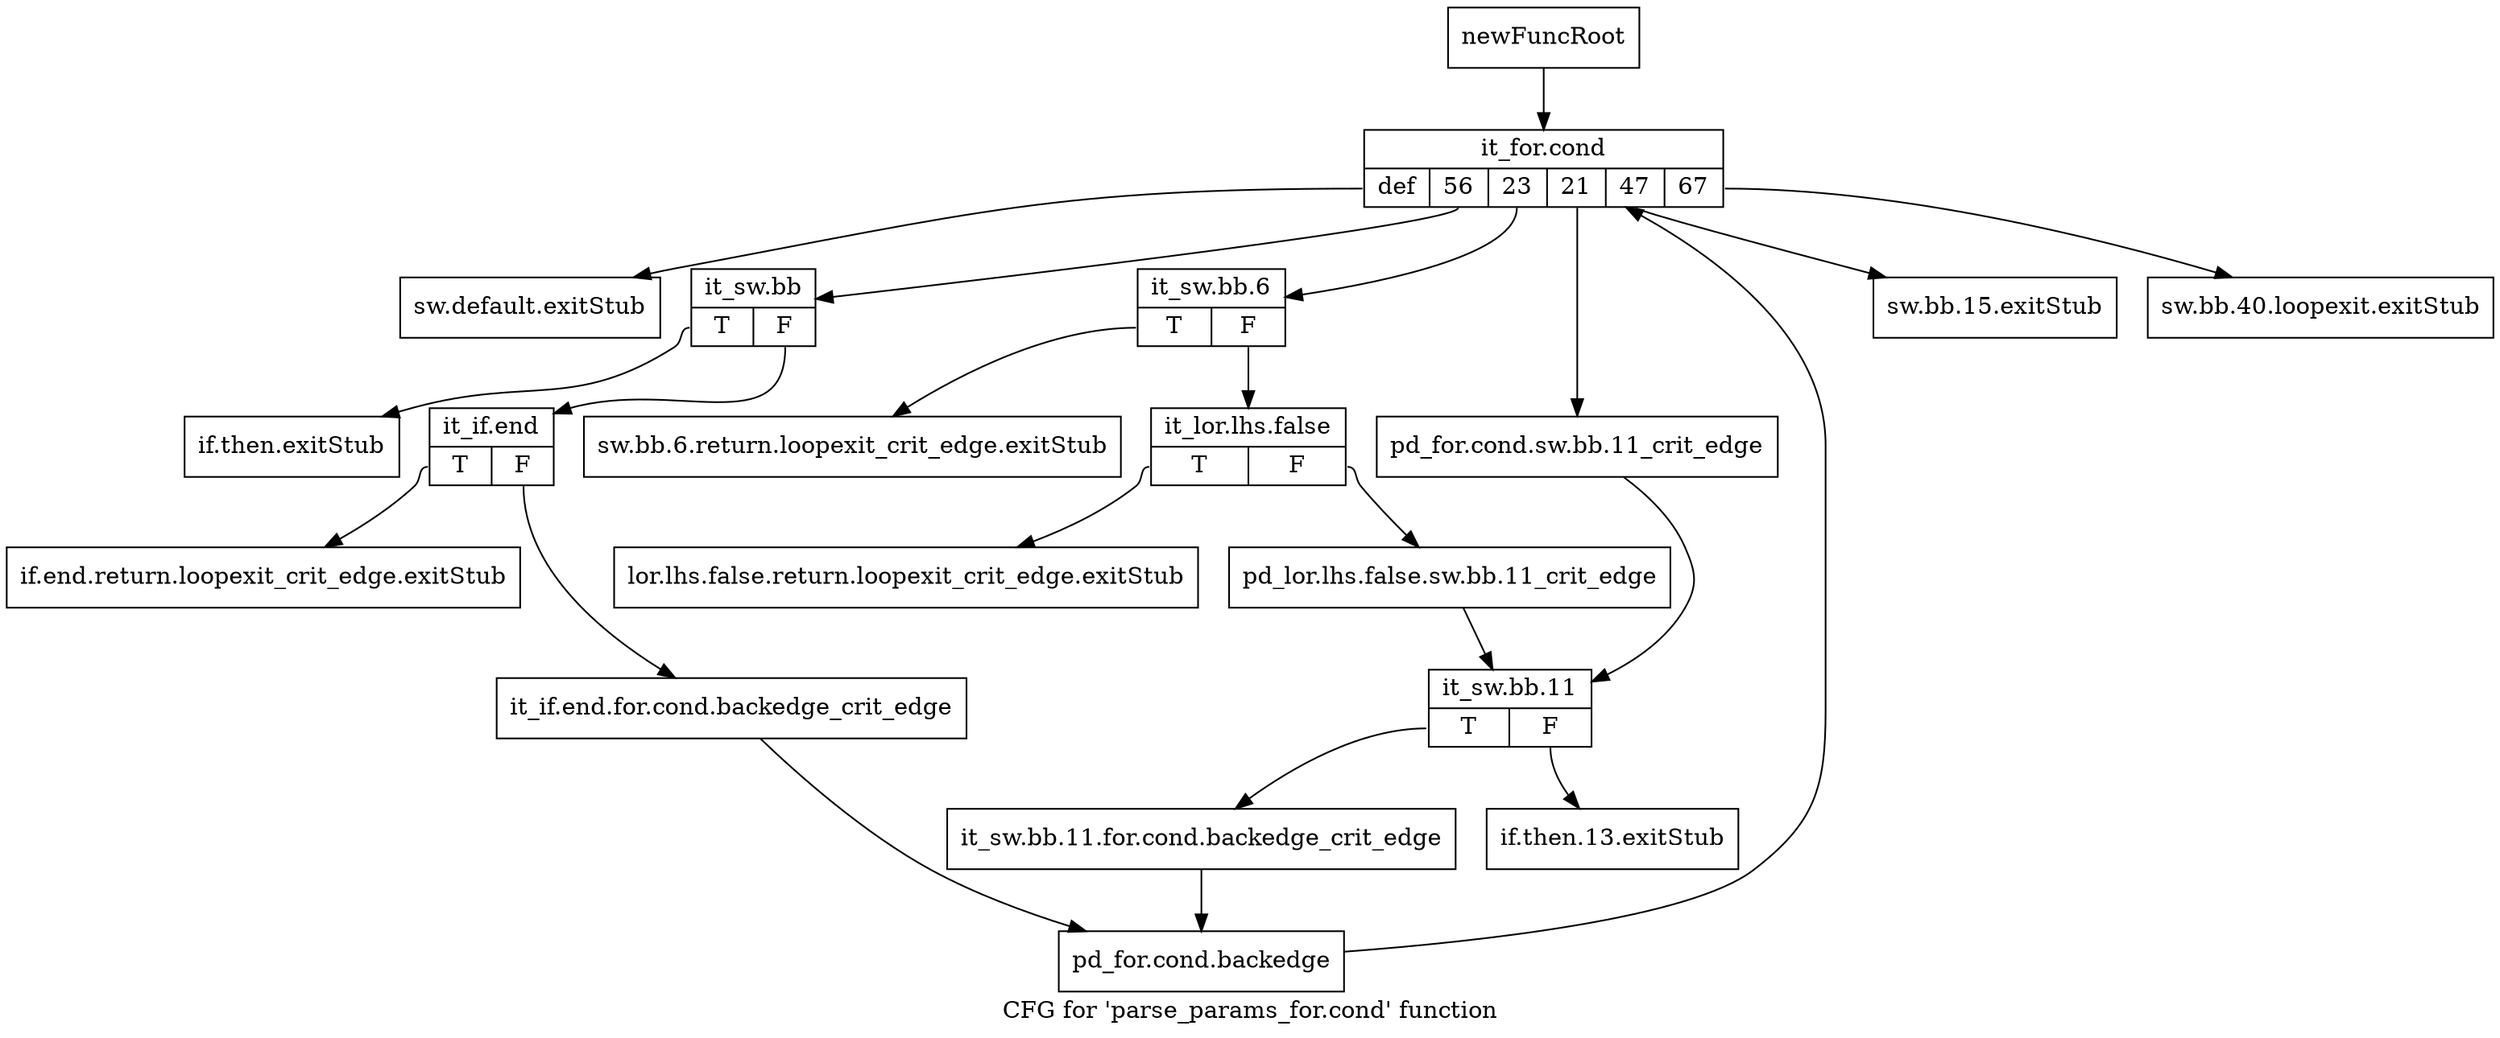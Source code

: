 digraph "CFG for 'parse_params_for.cond' function" {
	label="CFG for 'parse_params_for.cond' function";

	Node0xa2608e0 [shape=record,label="{newFuncRoot}"];
	Node0xa2608e0 -> Node0xa260bb0;
	Node0xa260930 [shape=record,label="{sw.default.exitStub}"];
	Node0xa260980 [shape=record,label="{sw.bb.15.exitStub}"];
	Node0xa2609d0 [shape=record,label="{sw.bb.40.loopexit.exitStub}"];
	Node0xa260a20 [shape=record,label="{sw.bb.6.return.loopexit_crit_edge.exitStub}"];
	Node0xa260a70 [shape=record,label="{lor.lhs.false.return.loopexit_crit_edge.exitStub}"];
	Node0xa260ac0 [shape=record,label="{if.then.13.exitStub}"];
	Node0xa260b10 [shape=record,label="{if.then.exitStub}"];
	Node0xa260b60 [shape=record,label="{if.end.return.loopexit_crit_edge.exitStub}"];
	Node0xa260bb0 [shape=record,label="{it_for.cond|{<s0>def|<s1>56|<s2>23|<s3>21|<s4>47|<s5>67}}"];
	Node0xa260bb0:s0 -> Node0xa260930;
	Node0xa260bb0:s1 -> Node0xa260de0;
	Node0xa260bb0:s2 -> Node0xa260c50;
	Node0xa260bb0:s3 -> Node0xa260c00;
	Node0xa260bb0:s4 -> Node0xa260980;
	Node0xa260bb0:s5 -> Node0xa2609d0;
	Node0xa260c00 [shape=record,label="{pd_for.cond.sw.bb.11_crit_edge}"];
	Node0xa260c00 -> Node0xa260d40;
	Node0xa260c50 [shape=record,label="{it_sw.bb.6|{<s0>T|<s1>F}}"];
	Node0xa260c50:s0 -> Node0xa260a20;
	Node0xa260c50:s1 -> Node0xa260ca0;
	Node0xa260ca0 [shape=record,label="{it_lor.lhs.false|{<s0>T|<s1>F}}"];
	Node0xa260ca0:s0 -> Node0xa260a70;
	Node0xa260ca0:s1 -> Node0xa260cf0;
	Node0xa260cf0 [shape=record,label="{pd_lor.lhs.false.sw.bb.11_crit_edge}"];
	Node0xa260cf0 -> Node0xa260d40;
	Node0xa260d40 [shape=record,label="{it_sw.bb.11|{<s0>T|<s1>F}}"];
	Node0xa260d40:s0 -> Node0xa260d90;
	Node0xa260d40:s1 -> Node0xa260ac0;
	Node0xa260d90 [shape=record,label="{it_sw.bb.11.for.cond.backedge_crit_edge}"];
	Node0xa260d90 -> Node0xa260ed0;
	Node0xa260de0 [shape=record,label="{it_sw.bb|{<s0>T|<s1>F}}"];
	Node0xa260de0:s0 -> Node0xa260b10;
	Node0xa260de0:s1 -> Node0xa260e30;
	Node0xa260e30 [shape=record,label="{it_if.end|{<s0>T|<s1>F}}"];
	Node0xa260e30:s0 -> Node0xa260b60;
	Node0xa260e30:s1 -> Node0xa260e80;
	Node0xa260e80 [shape=record,label="{it_if.end.for.cond.backedge_crit_edge}"];
	Node0xa260e80 -> Node0xa260ed0;
	Node0xa260ed0 [shape=record,label="{pd_for.cond.backedge}"];
	Node0xa260ed0 -> Node0xa260bb0;
}

